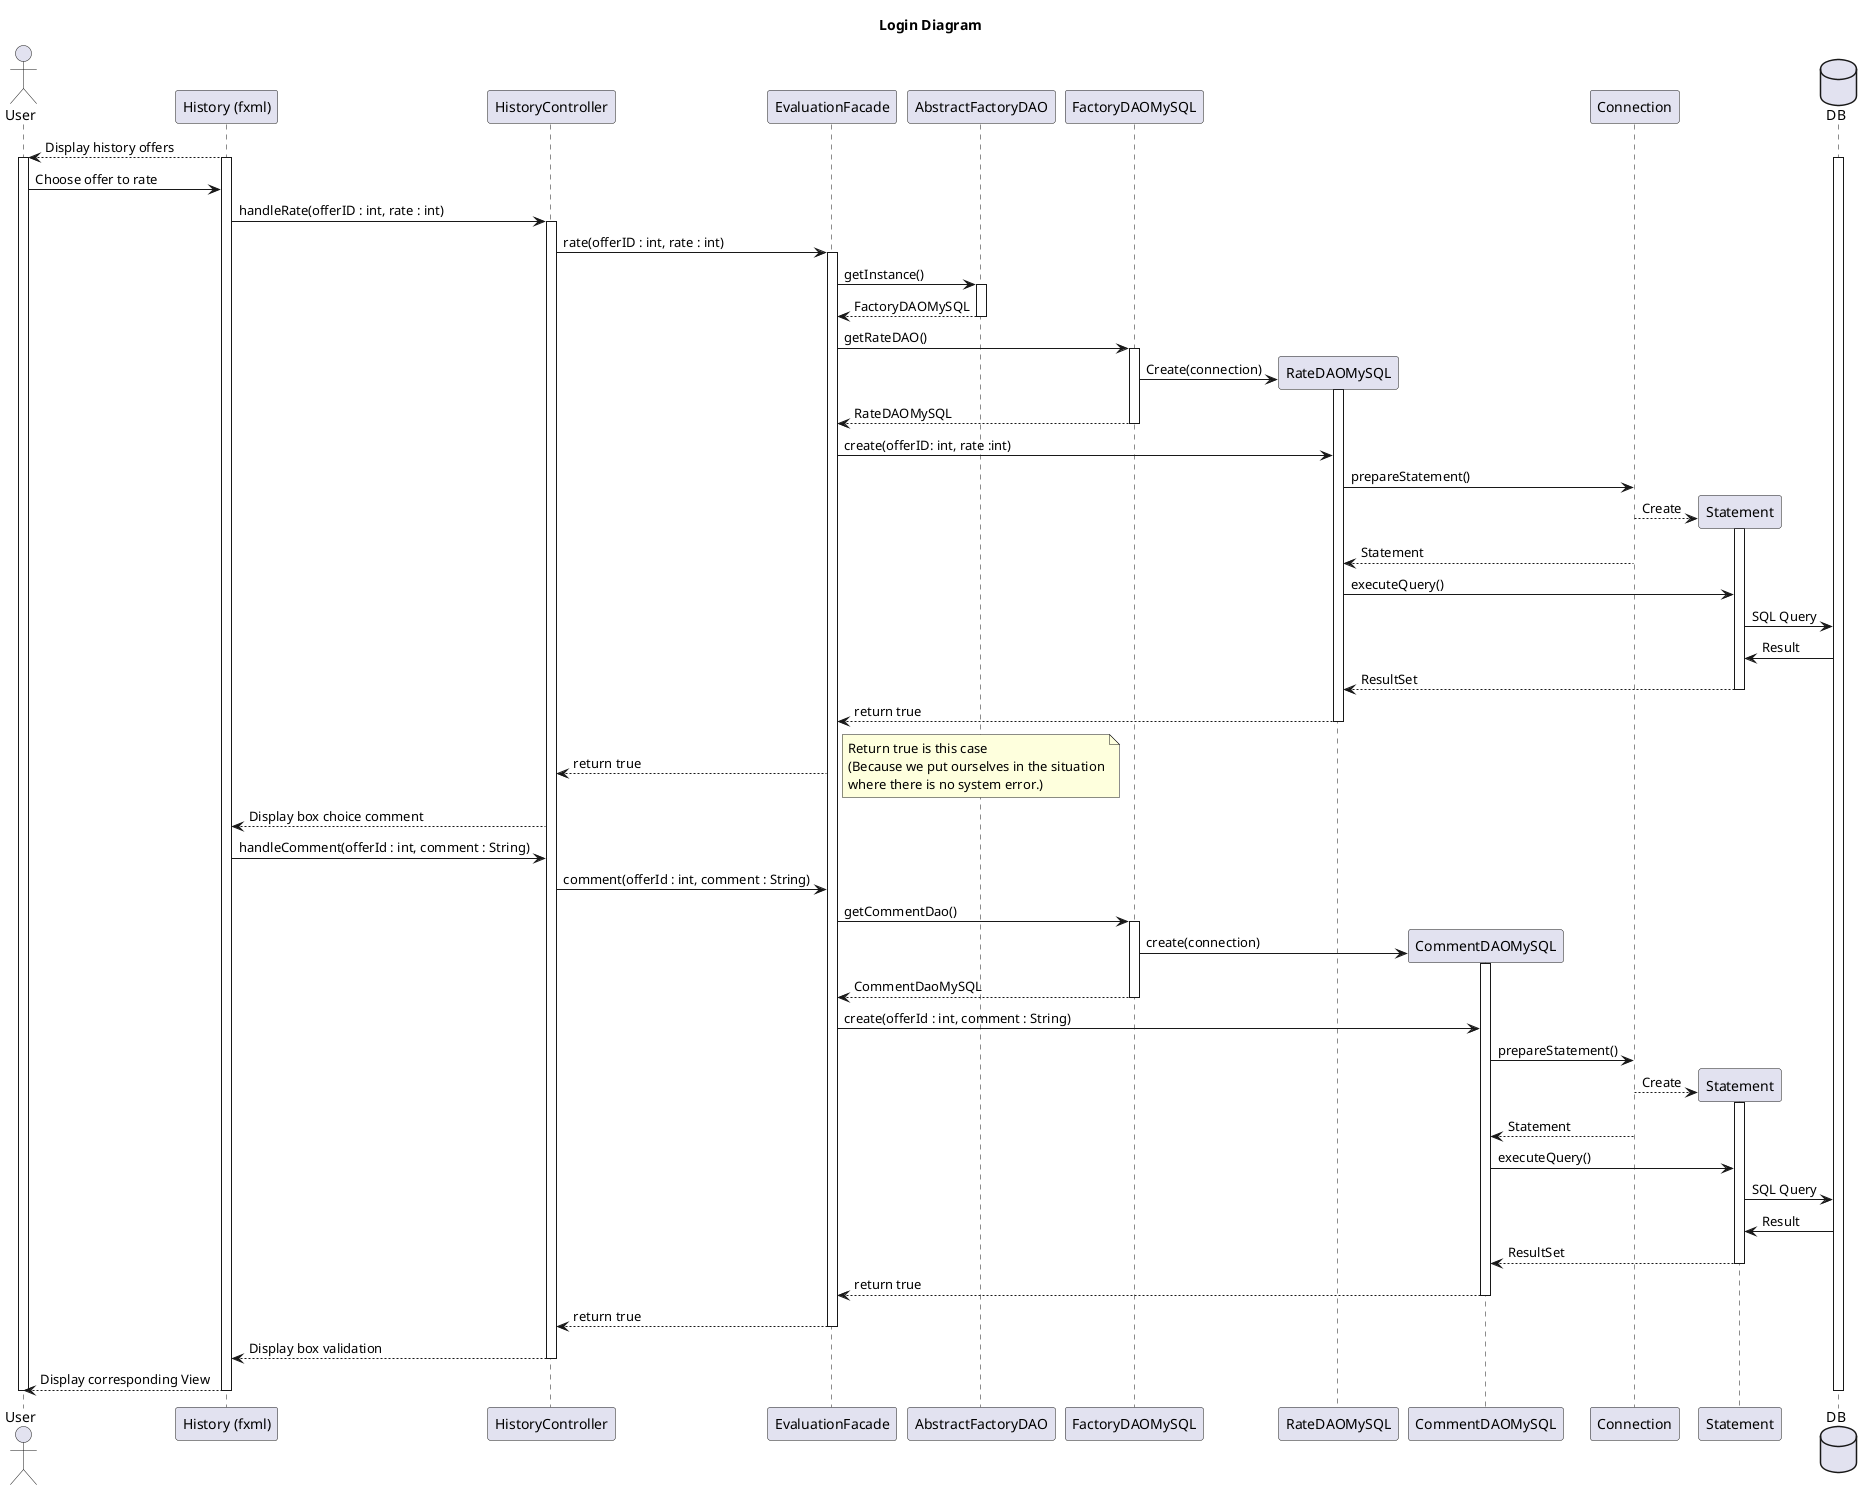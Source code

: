 @startuml
title Login Diagram

actor User
participant "History (fxml)"
participant HistoryController
participant EvaluationFacade
participant AbstractFactoryDAO
participant FactoryDAOMySQL
participant RateDAOMySQL
participant CommentDAOMySQL
participant Connection
participant Statement
database DB


"History (fxml)"-->User: Display history offers

activate "History (fxml)"
activate User
activate DB


User->"History (fxml)":Choose offer to rate

"History (fxml)"->HistoryController: handleRate(offerID : int, rate : int)

activate HistoryController

HistoryController->EvaluationFacade: rate(offerID : int, rate : int)



activate EvaluationFacade

EvaluationFacade->AbstractFactoryDAO:getInstance()
activate AbstractFactoryDAO


AbstractFactoryDAO--> EvaluationFacade : FactoryDAOMySQL
deactivate AbstractFactoryDAO

EvaluationFacade -> FactoryDAOMySQL:getRateDAO()

activate FactoryDAOMySQL

FactoryDAOMySQL->RateDAOMySQL **:Create(connection)

activate RateDAOMySQL
FactoryDAOMySQL-->EvaluationFacade:RateDAOMySQL

deactivate FactoryDAOMySQL

EvaluationFacade->RateDAOMySQL: create(offerID: int, rate :int)

RateDAOMySQL->Connection: prepareStatement()

Connection-->Statement **: Create

activate Statement

Connection-->RateDAOMySQL: Statement

deactivate Connection

RateDAOMySQL->Statement:executeQuery()

Statement->DB: SQL Query

DB->Statement:Result

Statement-->RateDAOMySQL: ResultSet

deactivate Statement

RateDAOMySQL-->EvaluationFacade: return true
deactivate RateDAOMySQL


EvaluationFacade --> HistoryController : return true
note right
    Return true is this case
    (Because we put ourselves in the situation
    where there is no system error.)
end note



HistoryController-->"History (fxml)": Display box choice comment
"History (fxml)" -> HistoryController : handleComment(offerId : int, comment : String)
HistoryController -> EvaluationFacade : comment(offerId : int, comment : String)
EvaluationFacade -> FactoryDAOMySQL : getCommentDao()
activate FactoryDAOMySQL
FactoryDAOMySQL -> CommentDAOMySQL **: create(connection)
activate CommentDAOMySQL
FactoryDAOMySQL --> EvaluationFacade : CommentDaoMySQL
deactivate FactoryDAOMySQL
EvaluationFacade -> CommentDAOMySQL : create(offerId : int, comment : String)

CommentDAOMySQL->Connection: prepareStatement()

Connection-->Statement **: Create

activate Statement

Connection-->CommentDAOMySQL: Statement

deactivate Connection

CommentDAOMySQL->Statement:executeQuery()

Statement->DB: SQL Query

DB->Statement:Result

Statement-->CommentDAOMySQL: ResultSet

deactivate Statement
CommentDAOMySQL --> EvaluationFacade : return true
deactivate CommentDAOMySQL
EvaluationFacade --> HistoryController : return true
deactivate EvaluationFacade
HistoryController --> "History (fxml)" : Display box validation

deactivate EvaluationFacade

deactivate HistoryController

"History (fxml)"-->User: Display corresponding View
deactivate "History (fxml)"
deactivate DB
deactivate User

@enduml